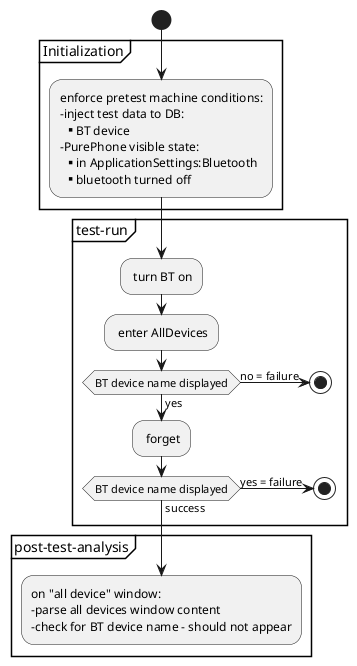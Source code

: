 @startuml
start
partition Initialization {
    :enforce pretest machine conditions:
    -inject test data to DB:
    ** BT device
    -PurePhone visible state:
    ** in ApplicationSettings:Bluetooth
    ** bluetooth turned off;
}

partition test-run {
    : turn BT on;
    : enter AllDevices;

    if (BT device name displayed) then (yes)
        : forget;
    else (no = failure)
        stop
    endif
    if (BT device name displayed) then (success)
    else (yes = failure)
        stop
    endif
}

partition post-test-analysis {
    :on "all device" window:
    -parse all devices window content
    -check for BT device name - should not appear;
}

@enduml
